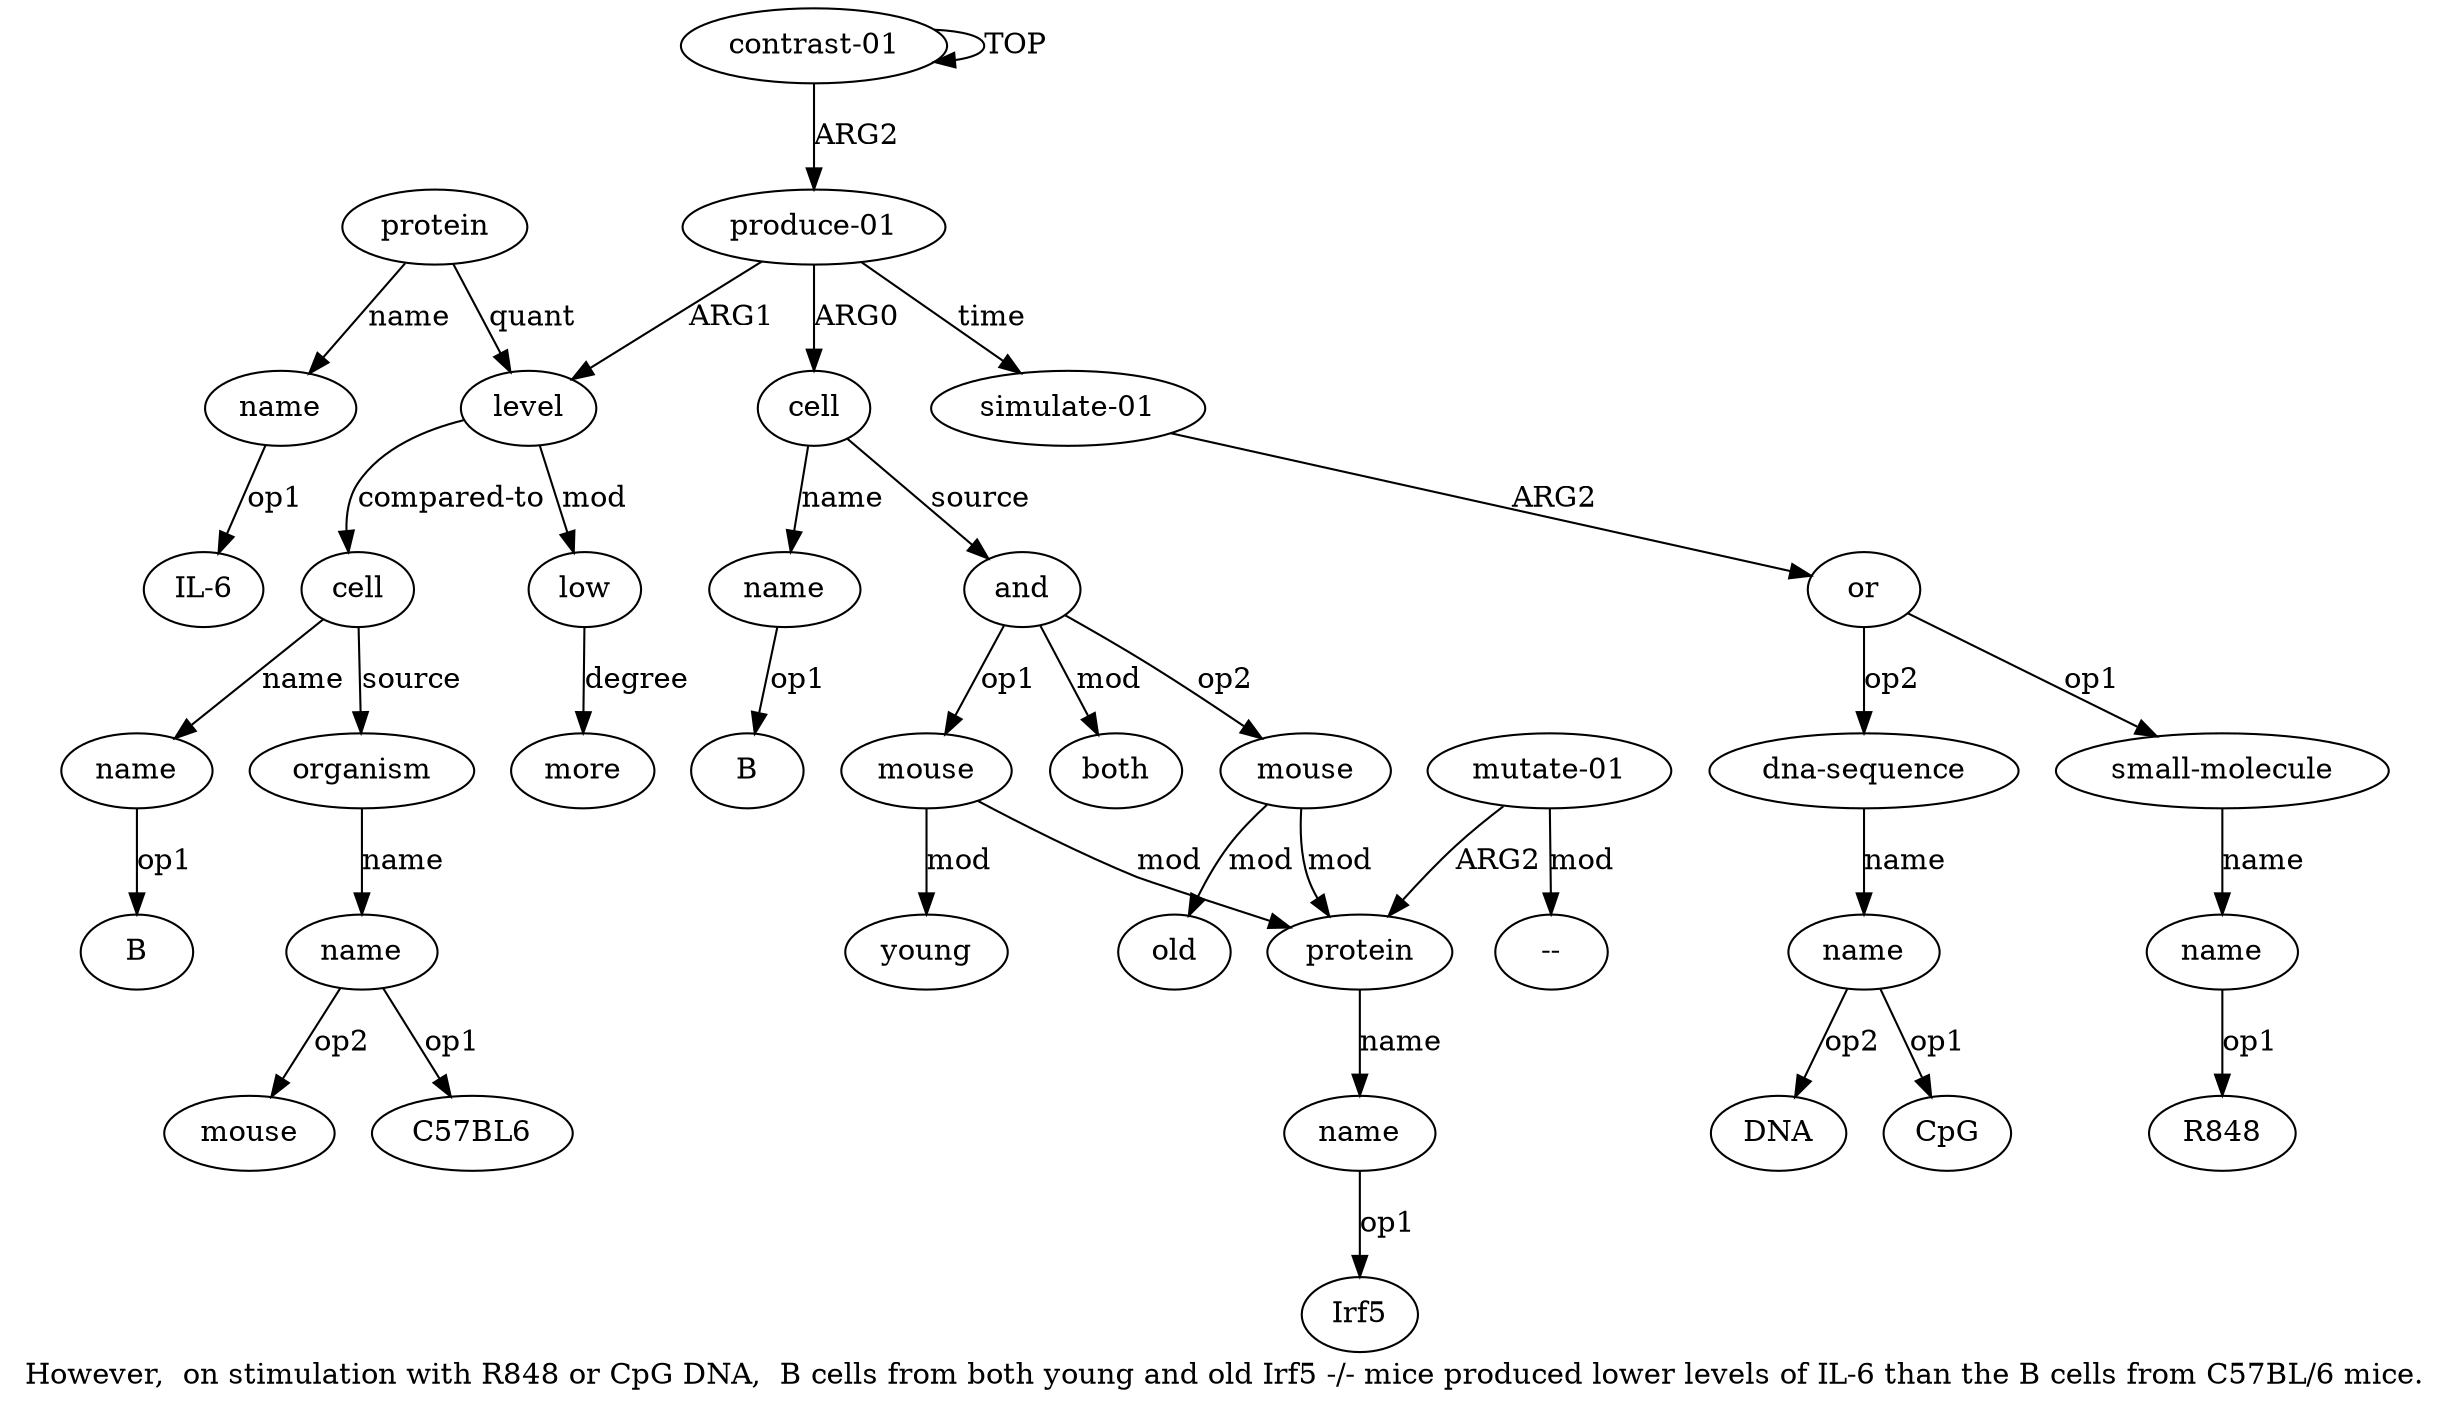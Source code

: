 digraph  {
	graph [label="However,  on stimulation with R848 or CpG DNA,  B cells from both young and old Irf5 -/- mice produced lower levels of IL-6 than \
the B cells from C57BL/6 mice."];
	node [label="\N"];
	a20	 [color=black,
		gold_ind=20,
		gold_label=organism,
		label=organism,
		test_ind=20,
		test_label=organism];
	a21	 [color=black,
		gold_ind=21,
		gold_label=name,
		label=name,
		test_ind=21,
		test_label=name];
	a20 -> a21 [key=0,
	color=black,
	gold_label=name,
	label=name,
	test_label=name];
"a21 mouse" [color=black,
	gold_ind=-1,
	gold_label=mouse,
	label=mouse,
	test_ind=-1,
	test_label=mouse];
a21 -> "a21 mouse" [key=0,
color=black,
gold_label=op2,
label=op2,
test_label=op2];
"a21 C57BL6" [color=black,
gold_ind=-1,
gold_label=C57BL6,
label=C57BL6,
test_ind=-1,
test_label=C57BL6];
a21 -> "a21 C57BL6" [key=0,
color=black,
gold_label=op1,
label=op1,
test_label=op1];
a22 [color=black,
gold_ind=22,
gold_label="simulate-01",
label="simulate-01",
test_ind=22,
test_label="simulate-01"];
a23 [color=black,
gold_ind=23,
gold_label=or,
label=or,
test_ind=23,
test_label=or];
a22 -> a23 [key=0,
color=black,
gold_label=ARG2,
label=ARG2,
test_label=ARG2];
a24 [color=black,
gold_ind=24,
gold_label="small-molecule",
label="small-molecule",
test_ind=24,
test_label="small-molecule"];
a23 -> a24 [key=0,
color=black,
gold_label=op1,
label=op1,
test_label=op1];
a26 [color=black,
gold_ind=26,
gold_label="dna-sequence",
label="dna-sequence",
test_ind=26,
test_label="dna-sequence"];
a23 -> a26 [key=0,
color=black,
gold_label=op2,
label=op2,
test_label=op2];
a25 [color=black,
gold_ind=25,
gold_label=name,
label=name,
test_ind=25,
test_label=name];
a24 -> a25 [key=0,
color=black,
gold_label=name,
label=name,
test_label=name];
"a25 R848" [color=black,
gold_ind=-1,
gold_label=R848,
label=R848,
test_ind=-1,
test_label=R848];
a25 -> "a25 R848" [key=0,
color=black,
gold_label=op1,
label=op1,
test_label=op1];
a27 [color=black,
gold_ind=27,
gold_label=name,
label=name,
test_ind=27,
test_label=name];
a26 -> a27 [key=0,
color=black,
gold_label=name,
label=name,
test_label=name];
"a27 CpG" [color=black,
gold_ind=-1,
gold_label=CpG,
label=CpG,
test_ind=-1,
test_label=CpG];
a27 -> "a27 CpG" [key=0,
color=black,
gold_label=op1,
label=op1,
test_label=op1];
"a27 DNA" [color=black,
gold_ind=-1,
gold_label=DNA,
label=DNA,
test_ind=-1,
test_label=DNA];
a27 -> "a27 DNA" [key=0,
color=black,
gold_label=op2,
label=op2,
test_label=op2];
"a15 IL-6" [color=black,
gold_ind=-1,
gold_label="IL-6",
label="IL-6",
test_ind=-1,
test_label="IL-6"];
"a8 Irf5" [color=black,
gold_ind=-1,
gold_label=Irf5,
label=Irf5,
test_ind=-1,
test_label=Irf5];
"a9 --" [color=black,
gold_ind=-1,
gold_label="--",
label="--",
test_ind=-1,
test_label="--"];
"a19 B" [color=black,
gold_ind=-1,
gold_label=B,
label=B,
test_ind=-1,
test_label=B];
"a3 B" [color=black,
gold_ind=-1,
gold_label=B,
label=B,
test_ind=-1,
test_label=B];
a15 [color=black,
gold_ind=15,
gold_label=name,
label=name,
test_ind=15,
test_label=name];
a15 -> "a15 IL-6" [key=0,
color=black,
gold_label=op1,
label=op1,
test_label=op1];
a14 [color=black,
gold_ind=14,
gold_label=protein,
label=protein,
test_ind=14,
test_label=protein];
a14 -> a15 [key=0,
color=black,
gold_label=name,
label=name,
test_label=name];
a13 [color=black,
gold_ind=13,
gold_label=level,
label=level,
test_ind=13,
test_label=level];
a14 -> a13 [key=0,
color=black,
gold_label=quant,
label=quant,
test_label=quant];
a17 [color=black,
gold_ind=17,
gold_label=more,
label=more,
test_ind=17,
test_label=more];
a16 [color=black,
gold_ind=16,
gold_label=low,
label=low,
test_ind=16,
test_label=low];
a16 -> a17 [key=0,
color=black,
gold_label=degree,
label=degree,
test_label=degree];
a11 [color=black,
gold_ind=11,
gold_label=old,
label=old,
test_ind=11,
test_label=old];
a10 [color=black,
gold_ind=10,
gold_label=mouse,
label=mouse,
test_ind=10,
test_label=mouse];
a10 -> a11 [key=0,
color=black,
gold_label=mod,
label=mod,
test_label=mod];
a7 [color=black,
gold_ind=7,
gold_label=protein,
label=protein,
test_ind=7,
test_label=protein];
a10 -> a7 [key=0,
color=black,
gold_label=mod,
label=mod,
test_label=mod];
a13 -> a16 [key=0,
color=black,
gold_label=mod,
label=mod,
test_label=mod];
a18 [color=black,
gold_ind=18,
gold_label=cell,
label=cell,
test_ind=18,
test_label=cell];
a13 -> a18 [key=0,
color=black,
gold_label="compared-to",
label="compared-to",
test_label="compared-to"];
a12 [color=black,
gold_ind=12,
gold_label=both,
label=both,
test_ind=12,
test_label=both];
a19 [color=black,
gold_ind=19,
gold_label=name,
label=name,
test_ind=19,
test_label=name];
a19 -> "a19 B" [key=0,
color=black,
gold_label=op1,
label=op1,
test_label=op1];
a18 -> a20 [key=0,
color=black,
gold_label=source,
label=source,
test_label=source];
a18 -> a19 [key=0,
color=black,
gold_label=name,
label=name,
test_label=name];
a1 [color=black,
gold_ind=1,
gold_label="produce-01",
label="produce-01",
test_ind=1,
test_label="produce-01"];
a1 -> a22 [key=0,
color=black,
gold_label=time,
label=time,
test_label=time];
a1 -> a13 [key=0,
color=black,
gold_label=ARG1,
label=ARG1,
test_label=ARG1];
a2 [color=black,
gold_ind=2,
gold_label=cell,
label=cell,
test_ind=2,
test_label=cell];
a1 -> a2 [key=0,
color=black,
gold_label=ARG0,
label=ARG0,
test_label=ARG0];
a0 [color=black,
gold_ind=0,
gold_label="contrast-01",
label="contrast-01",
test_ind=0,
test_label="contrast-01"];
a0 -> a1 [key=0,
color=black,
gold_label=ARG2,
label=ARG2,
test_label=ARG2];
a0 -> a0 [key=0,
color=black,
gold_label=TOP,
label=TOP,
test_label=TOP];
a3 [color=black,
gold_ind=3,
gold_label=name,
label=name,
test_ind=3,
test_label=name];
a3 -> "a3 B" [key=0,
color=black,
gold_label=op1,
label=op1,
test_label=op1];
a2 -> a3 [key=0,
color=black,
gold_label=name,
label=name,
test_label=name];
a4 [color=black,
gold_ind=4,
gold_label=and,
label=and,
test_ind=4,
test_label=and];
a2 -> a4 [key=0,
color=black,
gold_label=source,
label=source,
test_label=source];
a5 [color=black,
gold_ind=5,
gold_label=mouse,
label=mouse,
test_ind=5,
test_label=mouse];
a5 -> a7 [key=0,
color=black,
gold_label=mod,
label=mod,
test_label=mod];
a6 [color=black,
gold_ind=6,
gold_label=young,
label=young,
test_ind=6,
test_label=young];
a5 -> a6 [key=0,
color=black,
gold_label=mod,
label=mod,
test_label=mod];
a4 -> a10 [key=0,
color=black,
gold_label=op2,
label=op2,
test_label=op2];
a4 -> a12 [key=0,
color=black,
gold_label=mod,
label=mod,
test_label=mod];
a4 -> a5 [key=0,
color=black,
gold_label=op1,
label=op1,
test_label=op1];
a8 [color=black,
gold_ind=8,
gold_label=name,
label=name,
test_ind=8,
test_label=name];
a7 -> a8 [key=0,
color=black,
gold_label=name,
label=name,
test_label=name];
a9 [color=black,
gold_ind=9,
gold_label="mutate-01",
label="mutate-01",
test_ind=9,
test_label="mutate-01"];
a9 -> "a9 --" [key=0,
color=black,
gold_label=mod,
label=mod,
test_label=mod];
a9 -> a7 [key=0,
color=black,
gold_label=ARG2,
label=ARG2,
test_label=ARG2];
a8 -> "a8 Irf5" [key=0,
color=black,
gold_label=op1,
label=op1,
test_label=op1];
}

